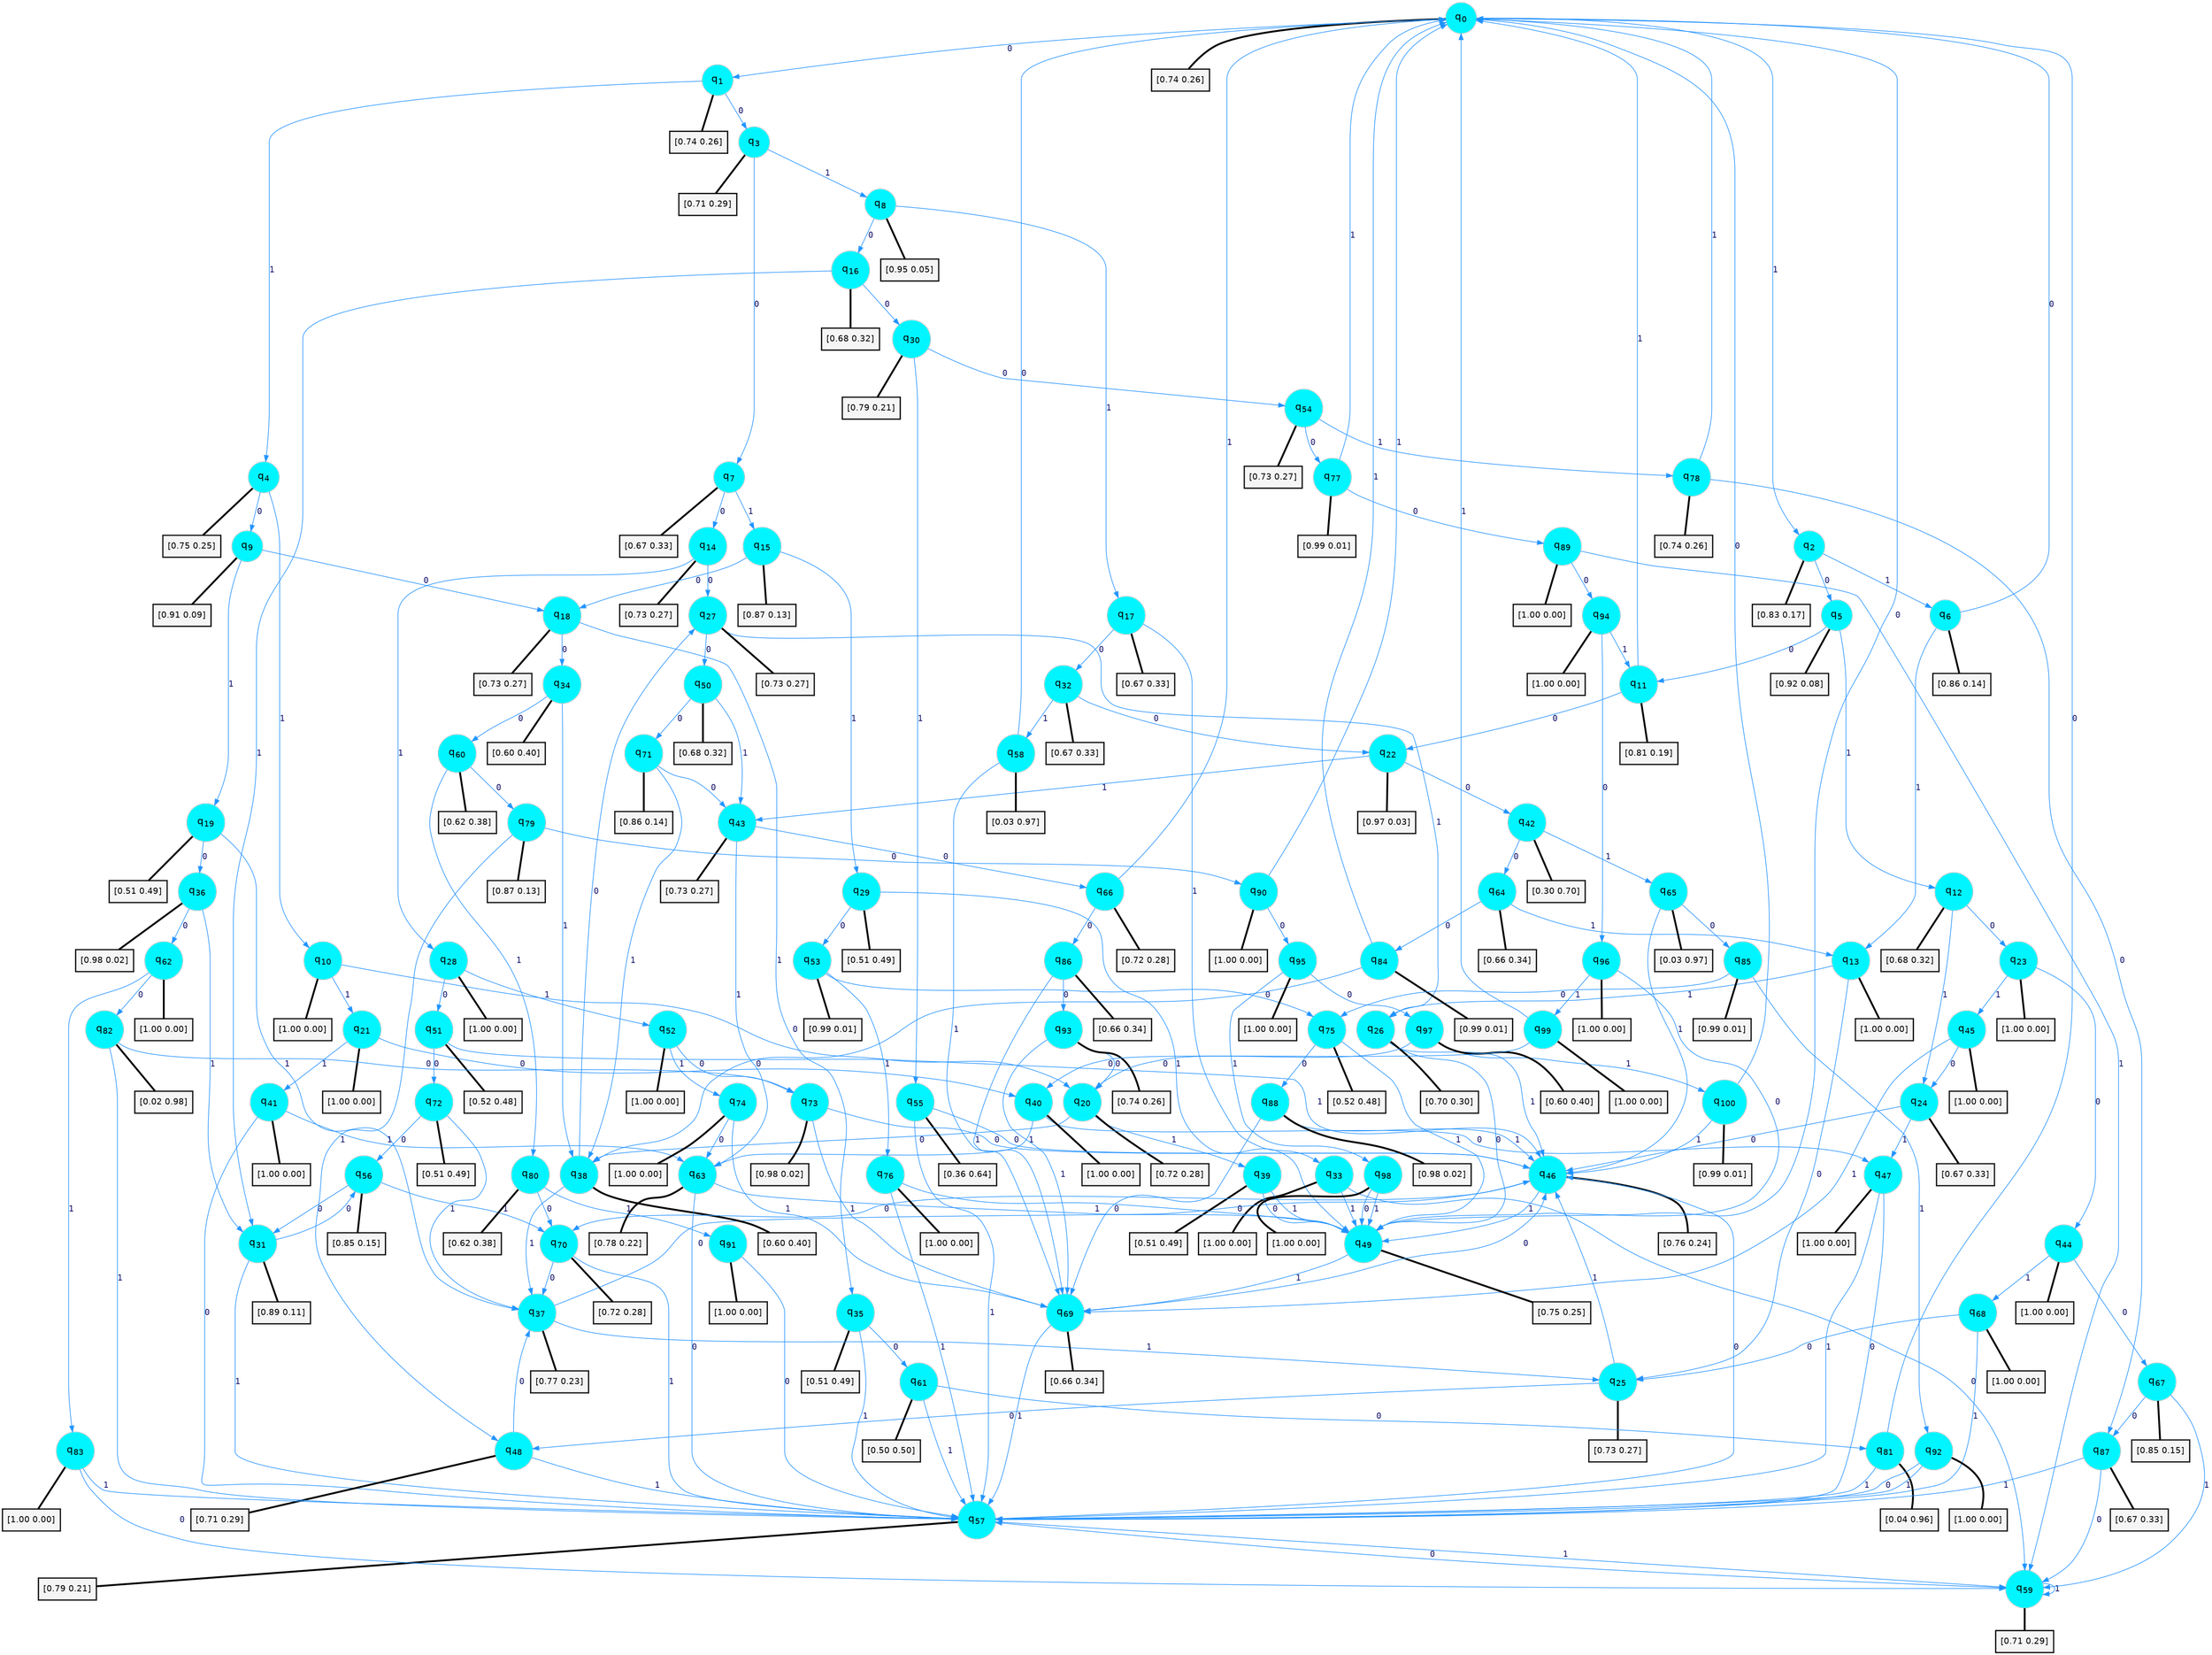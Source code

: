 digraph G {
graph [
bgcolor=transparent, dpi=300, rankdir=TD, size="40,25"];
node [
color=gray, fillcolor=turquoise1, fontcolor=black, fontname=Helvetica, fontsize=16, fontweight=bold, shape=circle, style=filled];
edge [
arrowsize=1, color=dodgerblue1, fontcolor=midnightblue, fontname=courier, fontweight=bold, penwidth=1, style=solid, weight=20];
0[label=<q<SUB>0</SUB>>];
1[label=<q<SUB>1</SUB>>];
2[label=<q<SUB>2</SUB>>];
3[label=<q<SUB>3</SUB>>];
4[label=<q<SUB>4</SUB>>];
5[label=<q<SUB>5</SUB>>];
6[label=<q<SUB>6</SUB>>];
7[label=<q<SUB>7</SUB>>];
8[label=<q<SUB>8</SUB>>];
9[label=<q<SUB>9</SUB>>];
10[label=<q<SUB>10</SUB>>];
11[label=<q<SUB>11</SUB>>];
12[label=<q<SUB>12</SUB>>];
13[label=<q<SUB>13</SUB>>];
14[label=<q<SUB>14</SUB>>];
15[label=<q<SUB>15</SUB>>];
16[label=<q<SUB>16</SUB>>];
17[label=<q<SUB>17</SUB>>];
18[label=<q<SUB>18</SUB>>];
19[label=<q<SUB>19</SUB>>];
20[label=<q<SUB>20</SUB>>];
21[label=<q<SUB>21</SUB>>];
22[label=<q<SUB>22</SUB>>];
23[label=<q<SUB>23</SUB>>];
24[label=<q<SUB>24</SUB>>];
25[label=<q<SUB>25</SUB>>];
26[label=<q<SUB>26</SUB>>];
27[label=<q<SUB>27</SUB>>];
28[label=<q<SUB>28</SUB>>];
29[label=<q<SUB>29</SUB>>];
30[label=<q<SUB>30</SUB>>];
31[label=<q<SUB>31</SUB>>];
32[label=<q<SUB>32</SUB>>];
33[label=<q<SUB>33</SUB>>];
34[label=<q<SUB>34</SUB>>];
35[label=<q<SUB>35</SUB>>];
36[label=<q<SUB>36</SUB>>];
37[label=<q<SUB>37</SUB>>];
38[label=<q<SUB>38</SUB>>];
39[label=<q<SUB>39</SUB>>];
40[label=<q<SUB>40</SUB>>];
41[label=<q<SUB>41</SUB>>];
42[label=<q<SUB>42</SUB>>];
43[label=<q<SUB>43</SUB>>];
44[label=<q<SUB>44</SUB>>];
45[label=<q<SUB>45</SUB>>];
46[label=<q<SUB>46</SUB>>];
47[label=<q<SUB>47</SUB>>];
48[label=<q<SUB>48</SUB>>];
49[label=<q<SUB>49</SUB>>];
50[label=<q<SUB>50</SUB>>];
51[label=<q<SUB>51</SUB>>];
52[label=<q<SUB>52</SUB>>];
53[label=<q<SUB>53</SUB>>];
54[label=<q<SUB>54</SUB>>];
55[label=<q<SUB>55</SUB>>];
56[label=<q<SUB>56</SUB>>];
57[label=<q<SUB>57</SUB>>];
58[label=<q<SUB>58</SUB>>];
59[label=<q<SUB>59</SUB>>];
60[label=<q<SUB>60</SUB>>];
61[label=<q<SUB>61</SUB>>];
62[label=<q<SUB>62</SUB>>];
63[label=<q<SUB>63</SUB>>];
64[label=<q<SUB>64</SUB>>];
65[label=<q<SUB>65</SUB>>];
66[label=<q<SUB>66</SUB>>];
67[label=<q<SUB>67</SUB>>];
68[label=<q<SUB>68</SUB>>];
69[label=<q<SUB>69</SUB>>];
70[label=<q<SUB>70</SUB>>];
71[label=<q<SUB>71</SUB>>];
72[label=<q<SUB>72</SUB>>];
73[label=<q<SUB>73</SUB>>];
74[label=<q<SUB>74</SUB>>];
75[label=<q<SUB>75</SUB>>];
76[label=<q<SUB>76</SUB>>];
77[label=<q<SUB>77</SUB>>];
78[label=<q<SUB>78</SUB>>];
79[label=<q<SUB>79</SUB>>];
80[label=<q<SUB>80</SUB>>];
81[label=<q<SUB>81</SUB>>];
82[label=<q<SUB>82</SUB>>];
83[label=<q<SUB>83</SUB>>];
84[label=<q<SUB>84</SUB>>];
85[label=<q<SUB>85</SUB>>];
86[label=<q<SUB>86</SUB>>];
87[label=<q<SUB>87</SUB>>];
88[label=<q<SUB>88</SUB>>];
89[label=<q<SUB>89</SUB>>];
90[label=<q<SUB>90</SUB>>];
91[label=<q<SUB>91</SUB>>];
92[label=<q<SUB>92</SUB>>];
93[label=<q<SUB>93</SUB>>];
94[label=<q<SUB>94</SUB>>];
95[label=<q<SUB>95</SUB>>];
96[label=<q<SUB>96</SUB>>];
97[label=<q<SUB>97</SUB>>];
98[label=<q<SUB>98</SUB>>];
99[label=<q<SUB>99</SUB>>];
100[label=<q<SUB>100</SUB>>];
101[label="[0.74 0.26]", shape=box,fontcolor=black, fontname=Helvetica, fontsize=14, penwidth=2, fillcolor=whitesmoke,color=black];
102[label="[0.74 0.26]", shape=box,fontcolor=black, fontname=Helvetica, fontsize=14, penwidth=2, fillcolor=whitesmoke,color=black];
103[label="[0.83 0.17]", shape=box,fontcolor=black, fontname=Helvetica, fontsize=14, penwidth=2, fillcolor=whitesmoke,color=black];
104[label="[0.71 0.29]", shape=box,fontcolor=black, fontname=Helvetica, fontsize=14, penwidth=2, fillcolor=whitesmoke,color=black];
105[label="[0.75 0.25]", shape=box,fontcolor=black, fontname=Helvetica, fontsize=14, penwidth=2, fillcolor=whitesmoke,color=black];
106[label="[0.92 0.08]", shape=box,fontcolor=black, fontname=Helvetica, fontsize=14, penwidth=2, fillcolor=whitesmoke,color=black];
107[label="[0.86 0.14]", shape=box,fontcolor=black, fontname=Helvetica, fontsize=14, penwidth=2, fillcolor=whitesmoke,color=black];
108[label="[0.67 0.33]", shape=box,fontcolor=black, fontname=Helvetica, fontsize=14, penwidth=2, fillcolor=whitesmoke,color=black];
109[label="[0.95 0.05]", shape=box,fontcolor=black, fontname=Helvetica, fontsize=14, penwidth=2, fillcolor=whitesmoke,color=black];
110[label="[0.91 0.09]", shape=box,fontcolor=black, fontname=Helvetica, fontsize=14, penwidth=2, fillcolor=whitesmoke,color=black];
111[label="[1.00 0.00]", shape=box,fontcolor=black, fontname=Helvetica, fontsize=14, penwidth=2, fillcolor=whitesmoke,color=black];
112[label="[0.81 0.19]", shape=box,fontcolor=black, fontname=Helvetica, fontsize=14, penwidth=2, fillcolor=whitesmoke,color=black];
113[label="[0.68 0.32]", shape=box,fontcolor=black, fontname=Helvetica, fontsize=14, penwidth=2, fillcolor=whitesmoke,color=black];
114[label="[1.00 0.00]", shape=box,fontcolor=black, fontname=Helvetica, fontsize=14, penwidth=2, fillcolor=whitesmoke,color=black];
115[label="[0.73 0.27]", shape=box,fontcolor=black, fontname=Helvetica, fontsize=14, penwidth=2, fillcolor=whitesmoke,color=black];
116[label="[0.87 0.13]", shape=box,fontcolor=black, fontname=Helvetica, fontsize=14, penwidth=2, fillcolor=whitesmoke,color=black];
117[label="[0.68 0.32]", shape=box,fontcolor=black, fontname=Helvetica, fontsize=14, penwidth=2, fillcolor=whitesmoke,color=black];
118[label="[0.67 0.33]", shape=box,fontcolor=black, fontname=Helvetica, fontsize=14, penwidth=2, fillcolor=whitesmoke,color=black];
119[label="[0.73 0.27]", shape=box,fontcolor=black, fontname=Helvetica, fontsize=14, penwidth=2, fillcolor=whitesmoke,color=black];
120[label="[0.51 0.49]", shape=box,fontcolor=black, fontname=Helvetica, fontsize=14, penwidth=2, fillcolor=whitesmoke,color=black];
121[label="[0.72 0.28]", shape=box,fontcolor=black, fontname=Helvetica, fontsize=14, penwidth=2, fillcolor=whitesmoke,color=black];
122[label="[1.00 0.00]", shape=box,fontcolor=black, fontname=Helvetica, fontsize=14, penwidth=2, fillcolor=whitesmoke,color=black];
123[label="[0.97 0.03]", shape=box,fontcolor=black, fontname=Helvetica, fontsize=14, penwidth=2, fillcolor=whitesmoke,color=black];
124[label="[1.00 0.00]", shape=box,fontcolor=black, fontname=Helvetica, fontsize=14, penwidth=2, fillcolor=whitesmoke,color=black];
125[label="[0.67 0.33]", shape=box,fontcolor=black, fontname=Helvetica, fontsize=14, penwidth=2, fillcolor=whitesmoke,color=black];
126[label="[0.73 0.27]", shape=box,fontcolor=black, fontname=Helvetica, fontsize=14, penwidth=2, fillcolor=whitesmoke,color=black];
127[label="[0.70 0.30]", shape=box,fontcolor=black, fontname=Helvetica, fontsize=14, penwidth=2, fillcolor=whitesmoke,color=black];
128[label="[0.73 0.27]", shape=box,fontcolor=black, fontname=Helvetica, fontsize=14, penwidth=2, fillcolor=whitesmoke,color=black];
129[label="[1.00 0.00]", shape=box,fontcolor=black, fontname=Helvetica, fontsize=14, penwidth=2, fillcolor=whitesmoke,color=black];
130[label="[0.51 0.49]", shape=box,fontcolor=black, fontname=Helvetica, fontsize=14, penwidth=2, fillcolor=whitesmoke,color=black];
131[label="[0.79 0.21]", shape=box,fontcolor=black, fontname=Helvetica, fontsize=14, penwidth=2, fillcolor=whitesmoke,color=black];
132[label="[0.89 0.11]", shape=box,fontcolor=black, fontname=Helvetica, fontsize=14, penwidth=2, fillcolor=whitesmoke,color=black];
133[label="[0.67 0.33]", shape=box,fontcolor=black, fontname=Helvetica, fontsize=14, penwidth=2, fillcolor=whitesmoke,color=black];
134[label="[1.00 0.00]", shape=box,fontcolor=black, fontname=Helvetica, fontsize=14, penwidth=2, fillcolor=whitesmoke,color=black];
135[label="[0.60 0.40]", shape=box,fontcolor=black, fontname=Helvetica, fontsize=14, penwidth=2, fillcolor=whitesmoke,color=black];
136[label="[0.51 0.49]", shape=box,fontcolor=black, fontname=Helvetica, fontsize=14, penwidth=2, fillcolor=whitesmoke,color=black];
137[label="[0.98 0.02]", shape=box,fontcolor=black, fontname=Helvetica, fontsize=14, penwidth=2, fillcolor=whitesmoke,color=black];
138[label="[0.77 0.23]", shape=box,fontcolor=black, fontname=Helvetica, fontsize=14, penwidth=2, fillcolor=whitesmoke,color=black];
139[label="[0.60 0.40]", shape=box,fontcolor=black, fontname=Helvetica, fontsize=14, penwidth=2, fillcolor=whitesmoke,color=black];
140[label="[0.51 0.49]", shape=box,fontcolor=black, fontname=Helvetica, fontsize=14, penwidth=2, fillcolor=whitesmoke,color=black];
141[label="[1.00 0.00]", shape=box,fontcolor=black, fontname=Helvetica, fontsize=14, penwidth=2, fillcolor=whitesmoke,color=black];
142[label="[1.00 0.00]", shape=box,fontcolor=black, fontname=Helvetica, fontsize=14, penwidth=2, fillcolor=whitesmoke,color=black];
143[label="[0.30 0.70]", shape=box,fontcolor=black, fontname=Helvetica, fontsize=14, penwidth=2, fillcolor=whitesmoke,color=black];
144[label="[0.73 0.27]", shape=box,fontcolor=black, fontname=Helvetica, fontsize=14, penwidth=2, fillcolor=whitesmoke,color=black];
145[label="[1.00 0.00]", shape=box,fontcolor=black, fontname=Helvetica, fontsize=14, penwidth=2, fillcolor=whitesmoke,color=black];
146[label="[1.00 0.00]", shape=box,fontcolor=black, fontname=Helvetica, fontsize=14, penwidth=2, fillcolor=whitesmoke,color=black];
147[label="[0.76 0.24]", shape=box,fontcolor=black, fontname=Helvetica, fontsize=14, penwidth=2, fillcolor=whitesmoke,color=black];
148[label="[1.00 0.00]", shape=box,fontcolor=black, fontname=Helvetica, fontsize=14, penwidth=2, fillcolor=whitesmoke,color=black];
149[label="[0.71 0.29]", shape=box,fontcolor=black, fontname=Helvetica, fontsize=14, penwidth=2, fillcolor=whitesmoke,color=black];
150[label="[0.75 0.25]", shape=box,fontcolor=black, fontname=Helvetica, fontsize=14, penwidth=2, fillcolor=whitesmoke,color=black];
151[label="[0.68 0.32]", shape=box,fontcolor=black, fontname=Helvetica, fontsize=14, penwidth=2, fillcolor=whitesmoke,color=black];
152[label="[0.52 0.48]", shape=box,fontcolor=black, fontname=Helvetica, fontsize=14, penwidth=2, fillcolor=whitesmoke,color=black];
153[label="[1.00 0.00]", shape=box,fontcolor=black, fontname=Helvetica, fontsize=14, penwidth=2, fillcolor=whitesmoke,color=black];
154[label="[0.99 0.01]", shape=box,fontcolor=black, fontname=Helvetica, fontsize=14, penwidth=2, fillcolor=whitesmoke,color=black];
155[label="[0.73 0.27]", shape=box,fontcolor=black, fontname=Helvetica, fontsize=14, penwidth=2, fillcolor=whitesmoke,color=black];
156[label="[0.36 0.64]", shape=box,fontcolor=black, fontname=Helvetica, fontsize=14, penwidth=2, fillcolor=whitesmoke,color=black];
157[label="[0.85 0.15]", shape=box,fontcolor=black, fontname=Helvetica, fontsize=14, penwidth=2, fillcolor=whitesmoke,color=black];
158[label="[0.79 0.21]", shape=box,fontcolor=black, fontname=Helvetica, fontsize=14, penwidth=2, fillcolor=whitesmoke,color=black];
159[label="[0.03 0.97]", shape=box,fontcolor=black, fontname=Helvetica, fontsize=14, penwidth=2, fillcolor=whitesmoke,color=black];
160[label="[0.71 0.29]", shape=box,fontcolor=black, fontname=Helvetica, fontsize=14, penwidth=2, fillcolor=whitesmoke,color=black];
161[label="[0.62 0.38]", shape=box,fontcolor=black, fontname=Helvetica, fontsize=14, penwidth=2, fillcolor=whitesmoke,color=black];
162[label="[0.50 0.50]", shape=box,fontcolor=black, fontname=Helvetica, fontsize=14, penwidth=2, fillcolor=whitesmoke,color=black];
163[label="[1.00 0.00]", shape=box,fontcolor=black, fontname=Helvetica, fontsize=14, penwidth=2, fillcolor=whitesmoke,color=black];
164[label="[0.78 0.22]", shape=box,fontcolor=black, fontname=Helvetica, fontsize=14, penwidth=2, fillcolor=whitesmoke,color=black];
165[label="[0.66 0.34]", shape=box,fontcolor=black, fontname=Helvetica, fontsize=14, penwidth=2, fillcolor=whitesmoke,color=black];
166[label="[0.03 0.97]", shape=box,fontcolor=black, fontname=Helvetica, fontsize=14, penwidth=2, fillcolor=whitesmoke,color=black];
167[label="[0.72 0.28]", shape=box,fontcolor=black, fontname=Helvetica, fontsize=14, penwidth=2, fillcolor=whitesmoke,color=black];
168[label="[0.85 0.15]", shape=box,fontcolor=black, fontname=Helvetica, fontsize=14, penwidth=2, fillcolor=whitesmoke,color=black];
169[label="[1.00 0.00]", shape=box,fontcolor=black, fontname=Helvetica, fontsize=14, penwidth=2, fillcolor=whitesmoke,color=black];
170[label="[0.66 0.34]", shape=box,fontcolor=black, fontname=Helvetica, fontsize=14, penwidth=2, fillcolor=whitesmoke,color=black];
171[label="[0.72 0.28]", shape=box,fontcolor=black, fontname=Helvetica, fontsize=14, penwidth=2, fillcolor=whitesmoke,color=black];
172[label="[0.86 0.14]", shape=box,fontcolor=black, fontname=Helvetica, fontsize=14, penwidth=2, fillcolor=whitesmoke,color=black];
173[label="[0.51 0.49]", shape=box,fontcolor=black, fontname=Helvetica, fontsize=14, penwidth=2, fillcolor=whitesmoke,color=black];
174[label="[0.98 0.02]", shape=box,fontcolor=black, fontname=Helvetica, fontsize=14, penwidth=2, fillcolor=whitesmoke,color=black];
175[label="[1.00 0.00]", shape=box,fontcolor=black, fontname=Helvetica, fontsize=14, penwidth=2, fillcolor=whitesmoke,color=black];
176[label="[0.52 0.48]", shape=box,fontcolor=black, fontname=Helvetica, fontsize=14, penwidth=2, fillcolor=whitesmoke,color=black];
177[label="[1.00 0.00]", shape=box,fontcolor=black, fontname=Helvetica, fontsize=14, penwidth=2, fillcolor=whitesmoke,color=black];
178[label="[0.99 0.01]", shape=box,fontcolor=black, fontname=Helvetica, fontsize=14, penwidth=2, fillcolor=whitesmoke,color=black];
179[label="[0.74 0.26]", shape=box,fontcolor=black, fontname=Helvetica, fontsize=14, penwidth=2, fillcolor=whitesmoke,color=black];
180[label="[0.87 0.13]", shape=box,fontcolor=black, fontname=Helvetica, fontsize=14, penwidth=2, fillcolor=whitesmoke,color=black];
181[label="[0.62 0.38]", shape=box,fontcolor=black, fontname=Helvetica, fontsize=14, penwidth=2, fillcolor=whitesmoke,color=black];
182[label="[0.04 0.96]", shape=box,fontcolor=black, fontname=Helvetica, fontsize=14, penwidth=2, fillcolor=whitesmoke,color=black];
183[label="[0.02 0.98]", shape=box,fontcolor=black, fontname=Helvetica, fontsize=14, penwidth=2, fillcolor=whitesmoke,color=black];
184[label="[1.00 0.00]", shape=box,fontcolor=black, fontname=Helvetica, fontsize=14, penwidth=2, fillcolor=whitesmoke,color=black];
185[label="[0.99 0.01]", shape=box,fontcolor=black, fontname=Helvetica, fontsize=14, penwidth=2, fillcolor=whitesmoke,color=black];
186[label="[0.99 0.01]", shape=box,fontcolor=black, fontname=Helvetica, fontsize=14, penwidth=2, fillcolor=whitesmoke,color=black];
187[label="[0.66 0.34]", shape=box,fontcolor=black, fontname=Helvetica, fontsize=14, penwidth=2, fillcolor=whitesmoke,color=black];
188[label="[0.67 0.33]", shape=box,fontcolor=black, fontname=Helvetica, fontsize=14, penwidth=2, fillcolor=whitesmoke,color=black];
189[label="[0.98 0.02]", shape=box,fontcolor=black, fontname=Helvetica, fontsize=14, penwidth=2, fillcolor=whitesmoke,color=black];
190[label="[1.00 0.00]", shape=box,fontcolor=black, fontname=Helvetica, fontsize=14, penwidth=2, fillcolor=whitesmoke,color=black];
191[label="[1.00 0.00]", shape=box,fontcolor=black, fontname=Helvetica, fontsize=14, penwidth=2, fillcolor=whitesmoke,color=black];
192[label="[1.00 0.00]", shape=box,fontcolor=black, fontname=Helvetica, fontsize=14, penwidth=2, fillcolor=whitesmoke,color=black];
193[label="[1.00 0.00]", shape=box,fontcolor=black, fontname=Helvetica, fontsize=14, penwidth=2, fillcolor=whitesmoke,color=black];
194[label="[0.74 0.26]", shape=box,fontcolor=black, fontname=Helvetica, fontsize=14, penwidth=2, fillcolor=whitesmoke,color=black];
195[label="[1.00 0.00]", shape=box,fontcolor=black, fontname=Helvetica, fontsize=14, penwidth=2, fillcolor=whitesmoke,color=black];
196[label="[1.00 0.00]", shape=box,fontcolor=black, fontname=Helvetica, fontsize=14, penwidth=2, fillcolor=whitesmoke,color=black];
197[label="[1.00 0.00]", shape=box,fontcolor=black, fontname=Helvetica, fontsize=14, penwidth=2, fillcolor=whitesmoke,color=black];
198[label="[0.60 0.40]", shape=box,fontcolor=black, fontname=Helvetica, fontsize=14, penwidth=2, fillcolor=whitesmoke,color=black];
199[label="[1.00 0.00]", shape=box,fontcolor=black, fontname=Helvetica, fontsize=14, penwidth=2, fillcolor=whitesmoke,color=black];
200[label="[1.00 0.00]", shape=box,fontcolor=black, fontname=Helvetica, fontsize=14, penwidth=2, fillcolor=whitesmoke,color=black];
201[label="[0.99 0.01]", shape=box,fontcolor=black, fontname=Helvetica, fontsize=14, penwidth=2, fillcolor=whitesmoke,color=black];
0->1 [label=0];
0->2 [label=1];
0->101 [arrowhead=none, penwidth=3,color=black];
1->3 [label=0];
1->4 [label=1];
1->102 [arrowhead=none, penwidth=3,color=black];
2->5 [label=0];
2->6 [label=1];
2->103 [arrowhead=none, penwidth=3,color=black];
3->7 [label=0];
3->8 [label=1];
3->104 [arrowhead=none, penwidth=3,color=black];
4->9 [label=0];
4->10 [label=1];
4->105 [arrowhead=none, penwidth=3,color=black];
5->11 [label=0];
5->12 [label=1];
5->106 [arrowhead=none, penwidth=3,color=black];
6->0 [label=0];
6->13 [label=1];
6->107 [arrowhead=none, penwidth=3,color=black];
7->14 [label=0];
7->15 [label=1];
7->108 [arrowhead=none, penwidth=3,color=black];
8->16 [label=0];
8->17 [label=1];
8->109 [arrowhead=none, penwidth=3,color=black];
9->18 [label=0];
9->19 [label=1];
9->110 [arrowhead=none, penwidth=3,color=black];
10->20 [label=0];
10->21 [label=1];
10->111 [arrowhead=none, penwidth=3,color=black];
11->22 [label=0];
11->0 [label=1];
11->112 [arrowhead=none, penwidth=3,color=black];
12->23 [label=0];
12->24 [label=1];
12->113 [arrowhead=none, penwidth=3,color=black];
13->25 [label=0];
13->26 [label=1];
13->114 [arrowhead=none, penwidth=3,color=black];
14->27 [label=0];
14->28 [label=1];
14->115 [arrowhead=none, penwidth=3,color=black];
15->18 [label=0];
15->29 [label=1];
15->116 [arrowhead=none, penwidth=3,color=black];
16->30 [label=0];
16->31 [label=1];
16->117 [arrowhead=none, penwidth=3,color=black];
17->32 [label=0];
17->33 [label=1];
17->118 [arrowhead=none, penwidth=3,color=black];
18->34 [label=0];
18->35 [label=1];
18->119 [arrowhead=none, penwidth=3,color=black];
19->36 [label=0];
19->37 [label=1];
19->120 [arrowhead=none, penwidth=3,color=black];
20->38 [label=0];
20->39 [label=1];
20->121 [arrowhead=none, penwidth=3,color=black];
21->40 [label=0];
21->41 [label=1];
21->122 [arrowhead=none, penwidth=3,color=black];
22->42 [label=0];
22->43 [label=1];
22->123 [arrowhead=none, penwidth=3,color=black];
23->44 [label=0];
23->45 [label=1];
23->124 [arrowhead=none, penwidth=3,color=black];
24->46 [label=0];
24->47 [label=1];
24->125 [arrowhead=none, penwidth=3,color=black];
25->48 [label=0];
25->46 [label=1];
25->126 [arrowhead=none, penwidth=3,color=black];
26->49 [label=0];
26->46 [label=1];
26->127 [arrowhead=none, penwidth=3,color=black];
27->50 [label=0];
27->26 [label=1];
27->128 [arrowhead=none, penwidth=3,color=black];
28->51 [label=0];
28->52 [label=1];
28->129 [arrowhead=none, penwidth=3,color=black];
29->53 [label=0];
29->49 [label=1];
29->130 [arrowhead=none, penwidth=3,color=black];
30->54 [label=0];
30->55 [label=1];
30->131 [arrowhead=none, penwidth=3,color=black];
31->56 [label=0];
31->57 [label=1];
31->132 [arrowhead=none, penwidth=3,color=black];
32->22 [label=0];
32->58 [label=1];
32->133 [arrowhead=none, penwidth=3,color=black];
33->59 [label=0];
33->49 [label=1];
33->134 [arrowhead=none, penwidth=3,color=black];
34->60 [label=0];
34->38 [label=1];
34->135 [arrowhead=none, penwidth=3,color=black];
35->61 [label=0];
35->57 [label=1];
35->136 [arrowhead=none, penwidth=3,color=black];
36->62 [label=0];
36->31 [label=1];
36->137 [arrowhead=none, penwidth=3,color=black];
37->46 [label=0];
37->25 [label=1];
37->138 [arrowhead=none, penwidth=3,color=black];
38->27 [label=0];
38->37 [label=1];
38->139 [arrowhead=none, penwidth=3,color=black];
39->49 [label=0];
39->49 [label=1];
39->140 [arrowhead=none, penwidth=3,color=black];
40->47 [label=0];
40->63 [label=1];
40->141 [arrowhead=none, penwidth=3,color=black];
41->57 [label=0];
41->63 [label=1];
41->142 [arrowhead=none, penwidth=3,color=black];
42->64 [label=0];
42->65 [label=1];
42->143 [arrowhead=none, penwidth=3,color=black];
43->66 [label=0];
43->63 [label=1];
43->144 [arrowhead=none, penwidth=3,color=black];
44->67 [label=0];
44->68 [label=1];
44->145 [arrowhead=none, penwidth=3,color=black];
45->24 [label=0];
45->69 [label=1];
45->146 [arrowhead=none, penwidth=3,color=black];
46->70 [label=0];
46->49 [label=1];
46->147 [arrowhead=none, penwidth=3,color=black];
47->57 [label=0];
47->57 [label=1];
47->148 [arrowhead=none, penwidth=3,color=black];
48->37 [label=0];
48->57 [label=1];
48->149 [arrowhead=none, penwidth=3,color=black];
49->0 [label=0];
49->69 [label=1];
49->150 [arrowhead=none, penwidth=3,color=black];
50->71 [label=0];
50->43 [label=1];
50->151 [arrowhead=none, penwidth=3,color=black];
51->72 [label=0];
51->46 [label=1];
51->152 [arrowhead=none, penwidth=3,color=black];
52->73 [label=0];
52->74 [label=1];
52->153 [arrowhead=none, penwidth=3,color=black];
53->75 [label=0];
53->76 [label=1];
53->154 [arrowhead=none, penwidth=3,color=black];
54->77 [label=0];
54->78 [label=1];
54->155 [arrowhead=none, penwidth=3,color=black];
55->46 [label=0];
55->57 [label=1];
55->156 [arrowhead=none, penwidth=3,color=black];
56->31 [label=0];
56->70 [label=1];
56->157 [arrowhead=none, penwidth=3,color=black];
57->46 [label=0];
57->59 [label=1];
57->158 [arrowhead=none, penwidth=3,color=black];
58->0 [label=0];
58->69 [label=1];
58->159 [arrowhead=none, penwidth=3,color=black];
59->57 [label=0];
59->59 [label=1];
59->160 [arrowhead=none, penwidth=3,color=black];
60->79 [label=0];
60->80 [label=1];
60->161 [arrowhead=none, penwidth=3,color=black];
61->81 [label=0];
61->57 [label=1];
61->162 [arrowhead=none, penwidth=3,color=black];
62->82 [label=0];
62->83 [label=1];
62->163 [arrowhead=none, penwidth=3,color=black];
63->57 [label=0];
63->49 [label=1];
63->164 [arrowhead=none, penwidth=3,color=black];
64->84 [label=0];
64->13 [label=1];
64->165 [arrowhead=none, penwidth=3,color=black];
65->85 [label=0];
65->46 [label=1];
65->166 [arrowhead=none, penwidth=3,color=black];
66->86 [label=0];
66->0 [label=1];
66->167 [arrowhead=none, penwidth=3,color=black];
67->87 [label=0];
67->59 [label=1];
67->168 [arrowhead=none, penwidth=3,color=black];
68->25 [label=0];
68->57 [label=1];
68->169 [arrowhead=none, penwidth=3,color=black];
69->46 [label=0];
69->57 [label=1];
69->170 [arrowhead=none, penwidth=3,color=black];
70->37 [label=0];
70->57 [label=1];
70->171 [arrowhead=none, penwidth=3,color=black];
71->43 [label=0];
71->38 [label=1];
71->172 [arrowhead=none, penwidth=3,color=black];
72->56 [label=0];
72->37 [label=1];
72->173 [arrowhead=none, penwidth=3,color=black];
73->46 [label=0];
73->69 [label=1];
73->174 [arrowhead=none, penwidth=3,color=black];
74->63 [label=0];
74->69 [label=1];
74->175 [arrowhead=none, penwidth=3,color=black];
75->88 [label=0];
75->49 [label=1];
75->176 [arrowhead=none, penwidth=3,color=black];
76->49 [label=0];
76->57 [label=1];
76->177 [arrowhead=none, penwidth=3,color=black];
77->89 [label=0];
77->0 [label=1];
77->178 [arrowhead=none, penwidth=3,color=black];
78->87 [label=0];
78->0 [label=1];
78->179 [arrowhead=none, penwidth=3,color=black];
79->90 [label=0];
79->48 [label=1];
79->180 [arrowhead=none, penwidth=3,color=black];
80->70 [label=0];
80->91 [label=1];
80->181 [arrowhead=none, penwidth=3,color=black];
81->0 [label=0];
81->57 [label=1];
81->182 [arrowhead=none, penwidth=3,color=black];
82->73 [label=0];
82->57 [label=1];
82->183 [arrowhead=none, penwidth=3,color=black];
83->59 [label=0];
83->57 [label=1];
83->184 [arrowhead=none, penwidth=3,color=black];
84->38 [label=0];
84->0 [label=1];
84->185 [arrowhead=none, penwidth=3,color=black];
85->75 [label=0];
85->92 [label=1];
85->186 [arrowhead=none, penwidth=3,color=black];
86->93 [label=0];
86->69 [label=1];
86->187 [arrowhead=none, penwidth=3,color=black];
87->59 [label=0];
87->57 [label=1];
87->188 [arrowhead=none, penwidth=3,color=black];
88->69 [label=0];
88->46 [label=1];
88->189 [arrowhead=none, penwidth=3,color=black];
89->94 [label=0];
89->59 [label=1];
89->190 [arrowhead=none, penwidth=3,color=black];
90->95 [label=0];
90->0 [label=1];
90->191 [arrowhead=none, penwidth=3,color=black];
91->57 [label=0];
91->192 [arrowhead=none, penwidth=3,color=black];
92->57 [label=0];
92->57 [label=1];
92->193 [arrowhead=none, penwidth=3,color=black];
93->20 [label=0];
93->69 [label=1];
93->194 [arrowhead=none, penwidth=3,color=black];
94->96 [label=0];
94->11 [label=1];
94->195 [arrowhead=none, penwidth=3,color=black];
95->97 [label=0];
95->98 [label=1];
95->196 [arrowhead=none, penwidth=3,color=black];
96->49 [label=0];
96->99 [label=1];
96->197 [arrowhead=none, penwidth=3,color=black];
97->20 [label=0];
97->100 [label=1];
97->198 [arrowhead=none, penwidth=3,color=black];
98->49 [label=0];
98->49 [label=1];
98->199 [arrowhead=none, penwidth=3,color=black];
99->40 [label=0];
99->0 [label=1];
99->200 [arrowhead=none, penwidth=3,color=black];
100->0 [label=0];
100->46 [label=1];
100->201 [arrowhead=none, penwidth=3,color=black];
}
